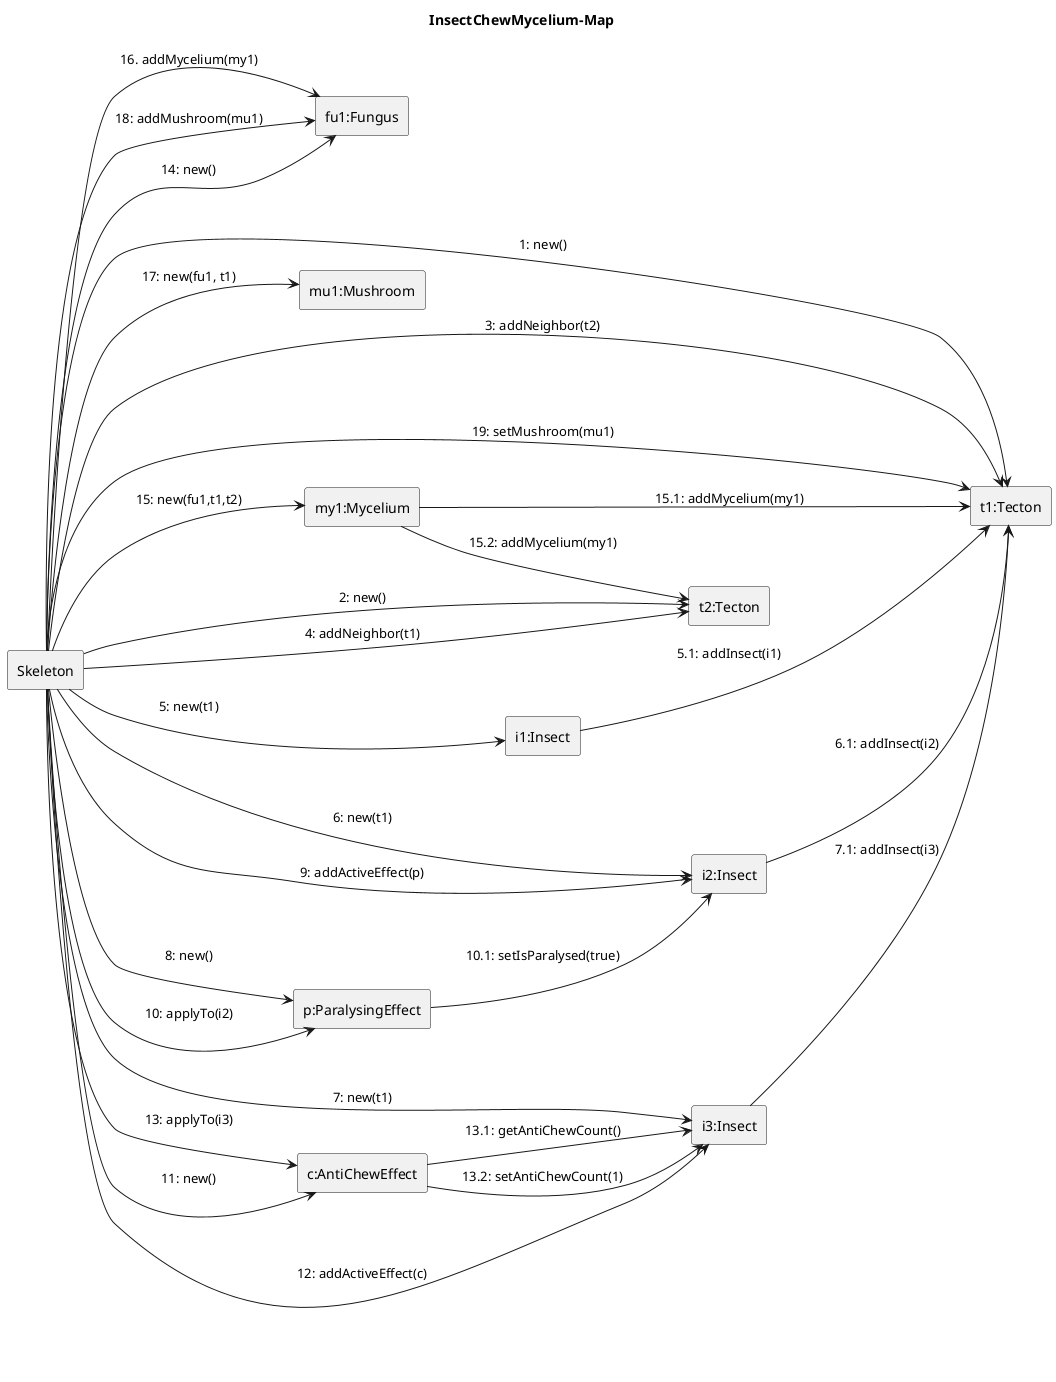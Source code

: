 @startuml Insect-chew-mycelium/map 
left to right direction

title InsectChewMycelium-Map

rectangle Skeleton as S 

rectangle "fu1:Fungus" as fu1
rectangle "my1:Mycelium" as my1
rectangle "mu1:Mushroom" as mu1
rectangle "t1:Tecton" as t1
rectangle "t2:Tecton" as t2
rectangle "i1:Insect" as i1
rectangle "i2:Insect" as i2
rectangle "i3:Insect" as i3
rectangle "p:ParalysingEffect" as p
rectangle "c:AntiChewEffect" as c

S --> t1: 1: new()
S --> t2: 2: new()
S --> t1: 3: addNeighbor(t2)
S --> t2: 4: addNeighbor(t1)

S --> i1 : 5: new(t1)
i1 --> t1 : 5.1: addInsect(i1)
S --> i2 : 6: new(t1)
i2 --> t1 : 6.1: addInsect(i2)
S --> i3 : 7: new(t1)
i3 --> t1 : 7.1: addInsect(i3)

S --> p : 8: new()
S --> i2 : 9: addActiveEffect(p)
S --> p : 10: applyTo(i2)
p --> i2 : 10.1: setIsParalysed(true)

S --> c : 11: new()
S --> i3 : 12: addActiveEffect(c)
S --> c : 13: applyTo(i3)
c --> i3 : 13.1: getAntiChewCount()
c --> i3 : 13.2: setAntiChewCount(1)



S --> fu1: 14: new()
S --> my1: 15: new(fu1,t1,t2)
my1 --> t1 : 15.1: addMycelium(my1)
my1 --> t2 : 15.2: addMycelium(my1)
S --> fu1: 16. addMycelium(my1)

S --> mu1: 17: new(fu1, t1)
S --> fu1: 18: addMushroom(mu1)
S --> t1: 19: setMushroom(mu1)


@enduml